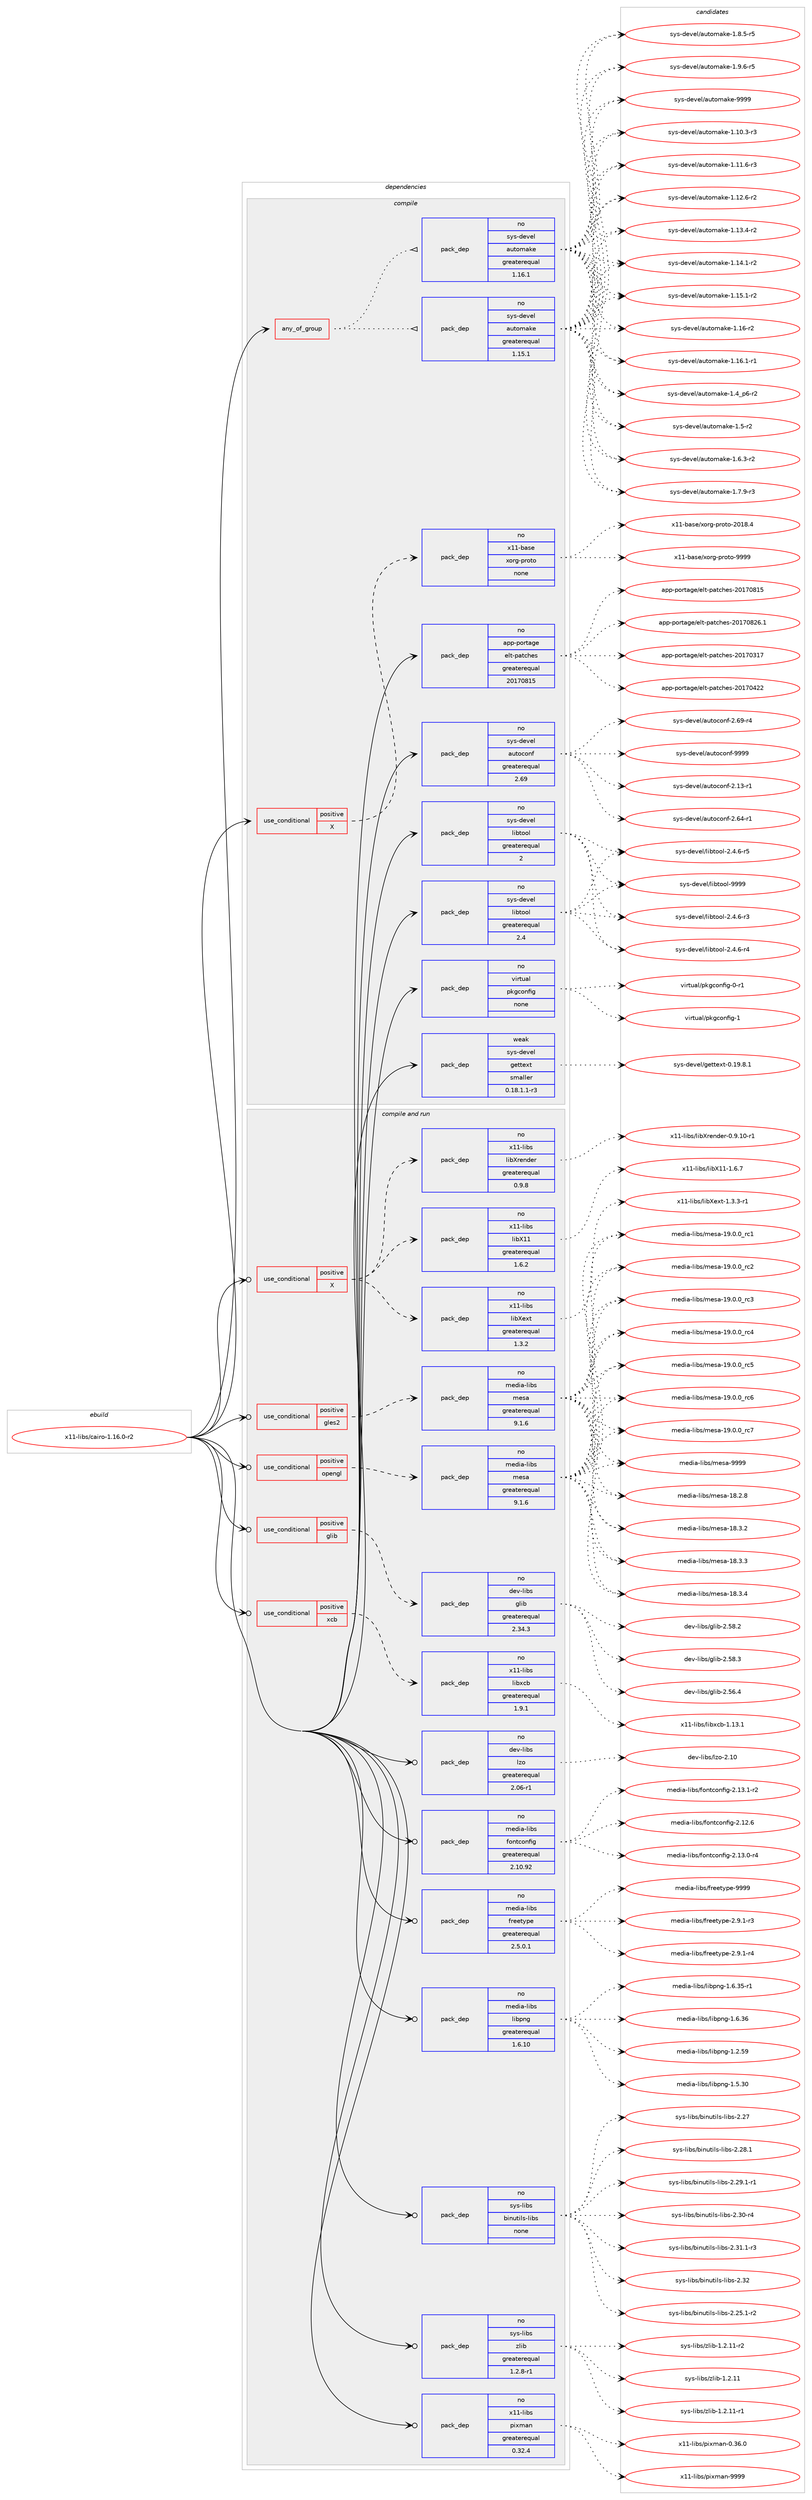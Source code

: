 digraph prolog {

# *************
# Graph options
# *************

newrank=true;
concentrate=true;
compound=true;
graph [rankdir=LR,fontname=Helvetica,fontsize=10,ranksep=1.5];#, ranksep=2.5, nodesep=0.2];
edge  [arrowhead=vee];
node  [fontname=Helvetica,fontsize=10];

# **********
# The ebuild
# **********

subgraph cluster_leftcol {
color=gray;
rank=same;
label=<<i>ebuild</i>>;
id [label="x11-libs/cairo-1.16.0-r2", color=red, width=4, href="../x11-libs/cairo-1.16.0-r2.svg"];
}

# ****************
# The dependencies
# ****************

subgraph cluster_midcol {
color=gray;
label=<<i>dependencies</i>>;
subgraph cluster_compile {
fillcolor="#eeeeee";
style=filled;
label=<<i>compile</i>>;
subgraph any28489 {
dependency1758041 [label=<<TABLE BORDER="0" CELLBORDER="1" CELLSPACING="0" CELLPADDING="4"><TR><TD CELLPADDING="10">any_of_group</TD></TR></TABLE>>, shape=none, color=red];subgraph pack1262727 {
dependency1758042 [label=<<TABLE BORDER="0" CELLBORDER="1" CELLSPACING="0" CELLPADDING="4" WIDTH="220"><TR><TD ROWSPAN="6" CELLPADDING="30">pack_dep</TD></TR><TR><TD WIDTH="110">no</TD></TR><TR><TD>sys-devel</TD></TR><TR><TD>automake</TD></TR><TR><TD>greaterequal</TD></TR><TR><TD>1.16.1</TD></TR></TABLE>>, shape=none, color=blue];
}
dependency1758041:e -> dependency1758042:w [weight=20,style="dotted",arrowhead="oinv"];
subgraph pack1262728 {
dependency1758043 [label=<<TABLE BORDER="0" CELLBORDER="1" CELLSPACING="0" CELLPADDING="4" WIDTH="220"><TR><TD ROWSPAN="6" CELLPADDING="30">pack_dep</TD></TR><TR><TD WIDTH="110">no</TD></TR><TR><TD>sys-devel</TD></TR><TR><TD>automake</TD></TR><TR><TD>greaterequal</TD></TR><TR><TD>1.15.1</TD></TR></TABLE>>, shape=none, color=blue];
}
dependency1758041:e -> dependency1758043:w [weight=20,style="dotted",arrowhead="oinv"];
}
id:e -> dependency1758041:w [weight=20,style="solid",arrowhead="vee"];
subgraph cond465822 {
dependency1758044 [label=<<TABLE BORDER="0" CELLBORDER="1" CELLSPACING="0" CELLPADDING="4"><TR><TD ROWSPAN="3" CELLPADDING="10">use_conditional</TD></TR><TR><TD>positive</TD></TR><TR><TD>X</TD></TR></TABLE>>, shape=none, color=red];
subgraph pack1262729 {
dependency1758045 [label=<<TABLE BORDER="0" CELLBORDER="1" CELLSPACING="0" CELLPADDING="4" WIDTH="220"><TR><TD ROWSPAN="6" CELLPADDING="30">pack_dep</TD></TR><TR><TD WIDTH="110">no</TD></TR><TR><TD>x11-base</TD></TR><TR><TD>xorg-proto</TD></TR><TR><TD>none</TD></TR><TR><TD></TD></TR></TABLE>>, shape=none, color=blue];
}
dependency1758044:e -> dependency1758045:w [weight=20,style="dashed",arrowhead="vee"];
}
id:e -> dependency1758044:w [weight=20,style="solid",arrowhead="vee"];
subgraph pack1262730 {
dependency1758046 [label=<<TABLE BORDER="0" CELLBORDER="1" CELLSPACING="0" CELLPADDING="4" WIDTH="220"><TR><TD ROWSPAN="6" CELLPADDING="30">pack_dep</TD></TR><TR><TD WIDTH="110">no</TD></TR><TR><TD>app-portage</TD></TR><TR><TD>elt-patches</TD></TR><TR><TD>greaterequal</TD></TR><TR><TD>20170815</TD></TR></TABLE>>, shape=none, color=blue];
}
id:e -> dependency1758046:w [weight=20,style="solid",arrowhead="vee"];
subgraph pack1262731 {
dependency1758047 [label=<<TABLE BORDER="0" CELLBORDER="1" CELLSPACING="0" CELLPADDING="4" WIDTH="220"><TR><TD ROWSPAN="6" CELLPADDING="30">pack_dep</TD></TR><TR><TD WIDTH="110">no</TD></TR><TR><TD>sys-devel</TD></TR><TR><TD>autoconf</TD></TR><TR><TD>greaterequal</TD></TR><TR><TD>2.69</TD></TR></TABLE>>, shape=none, color=blue];
}
id:e -> dependency1758047:w [weight=20,style="solid",arrowhead="vee"];
subgraph pack1262732 {
dependency1758048 [label=<<TABLE BORDER="0" CELLBORDER="1" CELLSPACING="0" CELLPADDING="4" WIDTH="220"><TR><TD ROWSPAN="6" CELLPADDING="30">pack_dep</TD></TR><TR><TD WIDTH="110">no</TD></TR><TR><TD>sys-devel</TD></TR><TR><TD>libtool</TD></TR><TR><TD>greaterequal</TD></TR><TR><TD>2</TD></TR></TABLE>>, shape=none, color=blue];
}
id:e -> dependency1758048:w [weight=20,style="solid",arrowhead="vee"];
subgraph pack1262733 {
dependency1758049 [label=<<TABLE BORDER="0" CELLBORDER="1" CELLSPACING="0" CELLPADDING="4" WIDTH="220"><TR><TD ROWSPAN="6" CELLPADDING="30">pack_dep</TD></TR><TR><TD WIDTH="110">no</TD></TR><TR><TD>sys-devel</TD></TR><TR><TD>libtool</TD></TR><TR><TD>greaterequal</TD></TR><TR><TD>2.4</TD></TR></TABLE>>, shape=none, color=blue];
}
id:e -> dependency1758049:w [weight=20,style="solid",arrowhead="vee"];
subgraph pack1262734 {
dependency1758050 [label=<<TABLE BORDER="0" CELLBORDER="1" CELLSPACING="0" CELLPADDING="4" WIDTH="220"><TR><TD ROWSPAN="6" CELLPADDING="30">pack_dep</TD></TR><TR><TD WIDTH="110">no</TD></TR><TR><TD>virtual</TD></TR><TR><TD>pkgconfig</TD></TR><TR><TD>none</TD></TR><TR><TD></TD></TR></TABLE>>, shape=none, color=blue];
}
id:e -> dependency1758050:w [weight=20,style="solid",arrowhead="vee"];
subgraph pack1262735 {
dependency1758051 [label=<<TABLE BORDER="0" CELLBORDER="1" CELLSPACING="0" CELLPADDING="4" WIDTH="220"><TR><TD ROWSPAN="6" CELLPADDING="30">pack_dep</TD></TR><TR><TD WIDTH="110">weak</TD></TR><TR><TD>sys-devel</TD></TR><TR><TD>gettext</TD></TR><TR><TD>smaller</TD></TR><TR><TD>0.18.1.1-r3</TD></TR></TABLE>>, shape=none, color=blue];
}
id:e -> dependency1758051:w [weight=20,style="solid",arrowhead="vee"];
}
subgraph cluster_compileandrun {
fillcolor="#eeeeee";
style=filled;
label=<<i>compile and run</i>>;
subgraph cond465823 {
dependency1758052 [label=<<TABLE BORDER="0" CELLBORDER="1" CELLSPACING="0" CELLPADDING="4"><TR><TD ROWSPAN="3" CELLPADDING="10">use_conditional</TD></TR><TR><TD>positive</TD></TR><TR><TD>X</TD></TR></TABLE>>, shape=none, color=red];
subgraph pack1262736 {
dependency1758053 [label=<<TABLE BORDER="0" CELLBORDER="1" CELLSPACING="0" CELLPADDING="4" WIDTH="220"><TR><TD ROWSPAN="6" CELLPADDING="30">pack_dep</TD></TR><TR><TD WIDTH="110">no</TD></TR><TR><TD>x11-libs</TD></TR><TR><TD>libXrender</TD></TR><TR><TD>greaterequal</TD></TR><TR><TD>0.9.8</TD></TR></TABLE>>, shape=none, color=blue];
}
dependency1758052:e -> dependency1758053:w [weight=20,style="dashed",arrowhead="vee"];
subgraph pack1262737 {
dependency1758054 [label=<<TABLE BORDER="0" CELLBORDER="1" CELLSPACING="0" CELLPADDING="4" WIDTH="220"><TR><TD ROWSPAN="6" CELLPADDING="30">pack_dep</TD></TR><TR><TD WIDTH="110">no</TD></TR><TR><TD>x11-libs</TD></TR><TR><TD>libXext</TD></TR><TR><TD>greaterequal</TD></TR><TR><TD>1.3.2</TD></TR></TABLE>>, shape=none, color=blue];
}
dependency1758052:e -> dependency1758054:w [weight=20,style="dashed",arrowhead="vee"];
subgraph pack1262738 {
dependency1758055 [label=<<TABLE BORDER="0" CELLBORDER="1" CELLSPACING="0" CELLPADDING="4" WIDTH="220"><TR><TD ROWSPAN="6" CELLPADDING="30">pack_dep</TD></TR><TR><TD WIDTH="110">no</TD></TR><TR><TD>x11-libs</TD></TR><TR><TD>libX11</TD></TR><TR><TD>greaterequal</TD></TR><TR><TD>1.6.2</TD></TR></TABLE>>, shape=none, color=blue];
}
dependency1758052:e -> dependency1758055:w [weight=20,style="dashed",arrowhead="vee"];
}
id:e -> dependency1758052:w [weight=20,style="solid",arrowhead="odotvee"];
subgraph cond465824 {
dependency1758056 [label=<<TABLE BORDER="0" CELLBORDER="1" CELLSPACING="0" CELLPADDING="4"><TR><TD ROWSPAN="3" CELLPADDING="10">use_conditional</TD></TR><TR><TD>positive</TD></TR><TR><TD>gles2</TD></TR></TABLE>>, shape=none, color=red];
subgraph pack1262739 {
dependency1758057 [label=<<TABLE BORDER="0" CELLBORDER="1" CELLSPACING="0" CELLPADDING="4" WIDTH="220"><TR><TD ROWSPAN="6" CELLPADDING="30">pack_dep</TD></TR><TR><TD WIDTH="110">no</TD></TR><TR><TD>media-libs</TD></TR><TR><TD>mesa</TD></TR><TR><TD>greaterequal</TD></TR><TR><TD>9.1.6</TD></TR></TABLE>>, shape=none, color=blue];
}
dependency1758056:e -> dependency1758057:w [weight=20,style="dashed",arrowhead="vee"];
}
id:e -> dependency1758056:w [weight=20,style="solid",arrowhead="odotvee"];
subgraph cond465825 {
dependency1758058 [label=<<TABLE BORDER="0" CELLBORDER="1" CELLSPACING="0" CELLPADDING="4"><TR><TD ROWSPAN="3" CELLPADDING="10">use_conditional</TD></TR><TR><TD>positive</TD></TR><TR><TD>glib</TD></TR></TABLE>>, shape=none, color=red];
subgraph pack1262740 {
dependency1758059 [label=<<TABLE BORDER="0" CELLBORDER="1" CELLSPACING="0" CELLPADDING="4" WIDTH="220"><TR><TD ROWSPAN="6" CELLPADDING="30">pack_dep</TD></TR><TR><TD WIDTH="110">no</TD></TR><TR><TD>dev-libs</TD></TR><TR><TD>glib</TD></TR><TR><TD>greaterequal</TD></TR><TR><TD>2.34.3</TD></TR></TABLE>>, shape=none, color=blue];
}
dependency1758058:e -> dependency1758059:w [weight=20,style="dashed",arrowhead="vee"];
}
id:e -> dependency1758058:w [weight=20,style="solid",arrowhead="odotvee"];
subgraph cond465826 {
dependency1758060 [label=<<TABLE BORDER="0" CELLBORDER="1" CELLSPACING="0" CELLPADDING="4"><TR><TD ROWSPAN="3" CELLPADDING="10">use_conditional</TD></TR><TR><TD>positive</TD></TR><TR><TD>opengl</TD></TR></TABLE>>, shape=none, color=red];
subgraph pack1262741 {
dependency1758061 [label=<<TABLE BORDER="0" CELLBORDER="1" CELLSPACING="0" CELLPADDING="4" WIDTH="220"><TR><TD ROWSPAN="6" CELLPADDING="30">pack_dep</TD></TR><TR><TD WIDTH="110">no</TD></TR><TR><TD>media-libs</TD></TR><TR><TD>mesa</TD></TR><TR><TD>greaterequal</TD></TR><TR><TD>9.1.6</TD></TR></TABLE>>, shape=none, color=blue];
}
dependency1758060:e -> dependency1758061:w [weight=20,style="dashed",arrowhead="vee"];
}
id:e -> dependency1758060:w [weight=20,style="solid",arrowhead="odotvee"];
subgraph cond465827 {
dependency1758062 [label=<<TABLE BORDER="0" CELLBORDER="1" CELLSPACING="0" CELLPADDING="4"><TR><TD ROWSPAN="3" CELLPADDING="10">use_conditional</TD></TR><TR><TD>positive</TD></TR><TR><TD>xcb</TD></TR></TABLE>>, shape=none, color=red];
subgraph pack1262742 {
dependency1758063 [label=<<TABLE BORDER="0" CELLBORDER="1" CELLSPACING="0" CELLPADDING="4" WIDTH="220"><TR><TD ROWSPAN="6" CELLPADDING="30">pack_dep</TD></TR><TR><TD WIDTH="110">no</TD></TR><TR><TD>x11-libs</TD></TR><TR><TD>libxcb</TD></TR><TR><TD>greaterequal</TD></TR><TR><TD>1.9.1</TD></TR></TABLE>>, shape=none, color=blue];
}
dependency1758062:e -> dependency1758063:w [weight=20,style="dashed",arrowhead="vee"];
}
id:e -> dependency1758062:w [weight=20,style="solid",arrowhead="odotvee"];
subgraph pack1262743 {
dependency1758064 [label=<<TABLE BORDER="0" CELLBORDER="1" CELLSPACING="0" CELLPADDING="4" WIDTH="220"><TR><TD ROWSPAN="6" CELLPADDING="30">pack_dep</TD></TR><TR><TD WIDTH="110">no</TD></TR><TR><TD>dev-libs</TD></TR><TR><TD>lzo</TD></TR><TR><TD>greaterequal</TD></TR><TR><TD>2.06-r1</TD></TR></TABLE>>, shape=none, color=blue];
}
id:e -> dependency1758064:w [weight=20,style="solid",arrowhead="odotvee"];
subgraph pack1262744 {
dependency1758065 [label=<<TABLE BORDER="0" CELLBORDER="1" CELLSPACING="0" CELLPADDING="4" WIDTH="220"><TR><TD ROWSPAN="6" CELLPADDING="30">pack_dep</TD></TR><TR><TD WIDTH="110">no</TD></TR><TR><TD>media-libs</TD></TR><TR><TD>fontconfig</TD></TR><TR><TD>greaterequal</TD></TR><TR><TD>2.10.92</TD></TR></TABLE>>, shape=none, color=blue];
}
id:e -> dependency1758065:w [weight=20,style="solid",arrowhead="odotvee"];
subgraph pack1262745 {
dependency1758066 [label=<<TABLE BORDER="0" CELLBORDER="1" CELLSPACING="0" CELLPADDING="4" WIDTH="220"><TR><TD ROWSPAN="6" CELLPADDING="30">pack_dep</TD></TR><TR><TD WIDTH="110">no</TD></TR><TR><TD>media-libs</TD></TR><TR><TD>freetype</TD></TR><TR><TD>greaterequal</TD></TR><TR><TD>2.5.0.1</TD></TR></TABLE>>, shape=none, color=blue];
}
id:e -> dependency1758066:w [weight=20,style="solid",arrowhead="odotvee"];
subgraph pack1262746 {
dependency1758067 [label=<<TABLE BORDER="0" CELLBORDER="1" CELLSPACING="0" CELLPADDING="4" WIDTH="220"><TR><TD ROWSPAN="6" CELLPADDING="30">pack_dep</TD></TR><TR><TD WIDTH="110">no</TD></TR><TR><TD>media-libs</TD></TR><TR><TD>libpng</TD></TR><TR><TD>greaterequal</TD></TR><TR><TD>1.6.10</TD></TR></TABLE>>, shape=none, color=blue];
}
id:e -> dependency1758067:w [weight=20,style="solid",arrowhead="odotvee"];
subgraph pack1262747 {
dependency1758068 [label=<<TABLE BORDER="0" CELLBORDER="1" CELLSPACING="0" CELLPADDING="4" WIDTH="220"><TR><TD ROWSPAN="6" CELLPADDING="30">pack_dep</TD></TR><TR><TD WIDTH="110">no</TD></TR><TR><TD>sys-libs</TD></TR><TR><TD>binutils-libs</TD></TR><TR><TD>none</TD></TR><TR><TD></TD></TR></TABLE>>, shape=none, color=blue];
}
id:e -> dependency1758068:w [weight=20,style="solid",arrowhead="odotvee"];
subgraph pack1262748 {
dependency1758069 [label=<<TABLE BORDER="0" CELLBORDER="1" CELLSPACING="0" CELLPADDING="4" WIDTH="220"><TR><TD ROWSPAN="6" CELLPADDING="30">pack_dep</TD></TR><TR><TD WIDTH="110">no</TD></TR><TR><TD>sys-libs</TD></TR><TR><TD>zlib</TD></TR><TR><TD>greaterequal</TD></TR><TR><TD>1.2.8-r1</TD></TR></TABLE>>, shape=none, color=blue];
}
id:e -> dependency1758069:w [weight=20,style="solid",arrowhead="odotvee"];
subgraph pack1262749 {
dependency1758070 [label=<<TABLE BORDER="0" CELLBORDER="1" CELLSPACING="0" CELLPADDING="4" WIDTH="220"><TR><TD ROWSPAN="6" CELLPADDING="30">pack_dep</TD></TR><TR><TD WIDTH="110">no</TD></TR><TR><TD>x11-libs</TD></TR><TR><TD>pixman</TD></TR><TR><TD>greaterequal</TD></TR><TR><TD>0.32.4</TD></TR></TABLE>>, shape=none, color=blue];
}
id:e -> dependency1758070:w [weight=20,style="solid",arrowhead="odotvee"];
}
subgraph cluster_run {
fillcolor="#eeeeee";
style=filled;
label=<<i>run</i>>;
}
}

# **************
# The candidates
# **************

subgraph cluster_choices {
rank=same;
color=gray;
label=<<i>candidates</i>>;

subgraph choice1262727 {
color=black;
nodesep=1;
choice11512111545100101118101108479711711611110997107101454946494846514511451 [label="sys-devel/automake-1.10.3-r3", color=red, width=4,href="../sys-devel/automake-1.10.3-r3.svg"];
choice11512111545100101118101108479711711611110997107101454946494946544511451 [label="sys-devel/automake-1.11.6-r3", color=red, width=4,href="../sys-devel/automake-1.11.6-r3.svg"];
choice11512111545100101118101108479711711611110997107101454946495046544511450 [label="sys-devel/automake-1.12.6-r2", color=red, width=4,href="../sys-devel/automake-1.12.6-r2.svg"];
choice11512111545100101118101108479711711611110997107101454946495146524511450 [label="sys-devel/automake-1.13.4-r2", color=red, width=4,href="../sys-devel/automake-1.13.4-r2.svg"];
choice11512111545100101118101108479711711611110997107101454946495246494511450 [label="sys-devel/automake-1.14.1-r2", color=red, width=4,href="../sys-devel/automake-1.14.1-r2.svg"];
choice11512111545100101118101108479711711611110997107101454946495346494511450 [label="sys-devel/automake-1.15.1-r2", color=red, width=4,href="../sys-devel/automake-1.15.1-r2.svg"];
choice1151211154510010111810110847971171161111099710710145494649544511450 [label="sys-devel/automake-1.16-r2", color=red, width=4,href="../sys-devel/automake-1.16-r2.svg"];
choice11512111545100101118101108479711711611110997107101454946495446494511449 [label="sys-devel/automake-1.16.1-r1", color=red, width=4,href="../sys-devel/automake-1.16.1-r1.svg"];
choice115121115451001011181011084797117116111109971071014549465295112544511450 [label="sys-devel/automake-1.4_p6-r2", color=red, width=4,href="../sys-devel/automake-1.4_p6-r2.svg"];
choice11512111545100101118101108479711711611110997107101454946534511450 [label="sys-devel/automake-1.5-r2", color=red, width=4,href="../sys-devel/automake-1.5-r2.svg"];
choice115121115451001011181011084797117116111109971071014549465446514511450 [label="sys-devel/automake-1.6.3-r2", color=red, width=4,href="../sys-devel/automake-1.6.3-r2.svg"];
choice115121115451001011181011084797117116111109971071014549465546574511451 [label="sys-devel/automake-1.7.9-r3", color=red, width=4,href="../sys-devel/automake-1.7.9-r3.svg"];
choice115121115451001011181011084797117116111109971071014549465646534511453 [label="sys-devel/automake-1.8.5-r5", color=red, width=4,href="../sys-devel/automake-1.8.5-r5.svg"];
choice115121115451001011181011084797117116111109971071014549465746544511453 [label="sys-devel/automake-1.9.6-r5", color=red, width=4,href="../sys-devel/automake-1.9.6-r5.svg"];
choice115121115451001011181011084797117116111109971071014557575757 [label="sys-devel/automake-9999", color=red, width=4,href="../sys-devel/automake-9999.svg"];
dependency1758042:e -> choice11512111545100101118101108479711711611110997107101454946494846514511451:w [style=dotted,weight="100"];
dependency1758042:e -> choice11512111545100101118101108479711711611110997107101454946494946544511451:w [style=dotted,weight="100"];
dependency1758042:e -> choice11512111545100101118101108479711711611110997107101454946495046544511450:w [style=dotted,weight="100"];
dependency1758042:e -> choice11512111545100101118101108479711711611110997107101454946495146524511450:w [style=dotted,weight="100"];
dependency1758042:e -> choice11512111545100101118101108479711711611110997107101454946495246494511450:w [style=dotted,weight="100"];
dependency1758042:e -> choice11512111545100101118101108479711711611110997107101454946495346494511450:w [style=dotted,weight="100"];
dependency1758042:e -> choice1151211154510010111810110847971171161111099710710145494649544511450:w [style=dotted,weight="100"];
dependency1758042:e -> choice11512111545100101118101108479711711611110997107101454946495446494511449:w [style=dotted,weight="100"];
dependency1758042:e -> choice115121115451001011181011084797117116111109971071014549465295112544511450:w [style=dotted,weight="100"];
dependency1758042:e -> choice11512111545100101118101108479711711611110997107101454946534511450:w [style=dotted,weight="100"];
dependency1758042:e -> choice115121115451001011181011084797117116111109971071014549465446514511450:w [style=dotted,weight="100"];
dependency1758042:e -> choice115121115451001011181011084797117116111109971071014549465546574511451:w [style=dotted,weight="100"];
dependency1758042:e -> choice115121115451001011181011084797117116111109971071014549465646534511453:w [style=dotted,weight="100"];
dependency1758042:e -> choice115121115451001011181011084797117116111109971071014549465746544511453:w [style=dotted,weight="100"];
dependency1758042:e -> choice115121115451001011181011084797117116111109971071014557575757:w [style=dotted,weight="100"];
}
subgraph choice1262728 {
color=black;
nodesep=1;
choice11512111545100101118101108479711711611110997107101454946494846514511451 [label="sys-devel/automake-1.10.3-r3", color=red, width=4,href="../sys-devel/automake-1.10.3-r3.svg"];
choice11512111545100101118101108479711711611110997107101454946494946544511451 [label="sys-devel/automake-1.11.6-r3", color=red, width=4,href="../sys-devel/automake-1.11.6-r3.svg"];
choice11512111545100101118101108479711711611110997107101454946495046544511450 [label="sys-devel/automake-1.12.6-r2", color=red, width=4,href="../sys-devel/automake-1.12.6-r2.svg"];
choice11512111545100101118101108479711711611110997107101454946495146524511450 [label="sys-devel/automake-1.13.4-r2", color=red, width=4,href="../sys-devel/automake-1.13.4-r2.svg"];
choice11512111545100101118101108479711711611110997107101454946495246494511450 [label="sys-devel/automake-1.14.1-r2", color=red, width=4,href="../sys-devel/automake-1.14.1-r2.svg"];
choice11512111545100101118101108479711711611110997107101454946495346494511450 [label="sys-devel/automake-1.15.1-r2", color=red, width=4,href="../sys-devel/automake-1.15.1-r2.svg"];
choice1151211154510010111810110847971171161111099710710145494649544511450 [label="sys-devel/automake-1.16-r2", color=red, width=4,href="../sys-devel/automake-1.16-r2.svg"];
choice11512111545100101118101108479711711611110997107101454946495446494511449 [label="sys-devel/automake-1.16.1-r1", color=red, width=4,href="../sys-devel/automake-1.16.1-r1.svg"];
choice115121115451001011181011084797117116111109971071014549465295112544511450 [label="sys-devel/automake-1.4_p6-r2", color=red, width=4,href="../sys-devel/automake-1.4_p6-r2.svg"];
choice11512111545100101118101108479711711611110997107101454946534511450 [label="sys-devel/automake-1.5-r2", color=red, width=4,href="../sys-devel/automake-1.5-r2.svg"];
choice115121115451001011181011084797117116111109971071014549465446514511450 [label="sys-devel/automake-1.6.3-r2", color=red, width=4,href="../sys-devel/automake-1.6.3-r2.svg"];
choice115121115451001011181011084797117116111109971071014549465546574511451 [label="sys-devel/automake-1.7.9-r3", color=red, width=4,href="../sys-devel/automake-1.7.9-r3.svg"];
choice115121115451001011181011084797117116111109971071014549465646534511453 [label="sys-devel/automake-1.8.5-r5", color=red, width=4,href="../sys-devel/automake-1.8.5-r5.svg"];
choice115121115451001011181011084797117116111109971071014549465746544511453 [label="sys-devel/automake-1.9.6-r5", color=red, width=4,href="../sys-devel/automake-1.9.6-r5.svg"];
choice115121115451001011181011084797117116111109971071014557575757 [label="sys-devel/automake-9999", color=red, width=4,href="../sys-devel/automake-9999.svg"];
dependency1758043:e -> choice11512111545100101118101108479711711611110997107101454946494846514511451:w [style=dotted,weight="100"];
dependency1758043:e -> choice11512111545100101118101108479711711611110997107101454946494946544511451:w [style=dotted,weight="100"];
dependency1758043:e -> choice11512111545100101118101108479711711611110997107101454946495046544511450:w [style=dotted,weight="100"];
dependency1758043:e -> choice11512111545100101118101108479711711611110997107101454946495146524511450:w [style=dotted,weight="100"];
dependency1758043:e -> choice11512111545100101118101108479711711611110997107101454946495246494511450:w [style=dotted,weight="100"];
dependency1758043:e -> choice11512111545100101118101108479711711611110997107101454946495346494511450:w [style=dotted,weight="100"];
dependency1758043:e -> choice1151211154510010111810110847971171161111099710710145494649544511450:w [style=dotted,weight="100"];
dependency1758043:e -> choice11512111545100101118101108479711711611110997107101454946495446494511449:w [style=dotted,weight="100"];
dependency1758043:e -> choice115121115451001011181011084797117116111109971071014549465295112544511450:w [style=dotted,weight="100"];
dependency1758043:e -> choice11512111545100101118101108479711711611110997107101454946534511450:w [style=dotted,weight="100"];
dependency1758043:e -> choice115121115451001011181011084797117116111109971071014549465446514511450:w [style=dotted,weight="100"];
dependency1758043:e -> choice115121115451001011181011084797117116111109971071014549465546574511451:w [style=dotted,weight="100"];
dependency1758043:e -> choice115121115451001011181011084797117116111109971071014549465646534511453:w [style=dotted,weight="100"];
dependency1758043:e -> choice115121115451001011181011084797117116111109971071014549465746544511453:w [style=dotted,weight="100"];
dependency1758043:e -> choice115121115451001011181011084797117116111109971071014557575757:w [style=dotted,weight="100"];
}
subgraph choice1262729 {
color=black;
nodesep=1;
choice1204949459897115101471201111141034511211411111611145504849564652 [label="x11-base/xorg-proto-2018.4", color=red, width=4,href="../x11-base/xorg-proto-2018.4.svg"];
choice120494945989711510147120111114103451121141111161114557575757 [label="x11-base/xorg-proto-9999", color=red, width=4,href="../x11-base/xorg-proto-9999.svg"];
dependency1758045:e -> choice1204949459897115101471201111141034511211411111611145504849564652:w [style=dotted,weight="100"];
dependency1758045:e -> choice120494945989711510147120111114103451121141111161114557575757:w [style=dotted,weight="100"];
}
subgraph choice1262730 {
color=black;
nodesep=1;
choice97112112451121111141169710310147101108116451129711699104101115455048495548514955 [label="app-portage/elt-patches-20170317", color=red, width=4,href="../app-portage/elt-patches-20170317.svg"];
choice97112112451121111141169710310147101108116451129711699104101115455048495548525050 [label="app-portage/elt-patches-20170422", color=red, width=4,href="../app-portage/elt-patches-20170422.svg"];
choice97112112451121111141169710310147101108116451129711699104101115455048495548564953 [label="app-portage/elt-patches-20170815", color=red, width=4,href="../app-portage/elt-patches-20170815.svg"];
choice971121124511211111411697103101471011081164511297116991041011154550484955485650544649 [label="app-portage/elt-patches-20170826.1", color=red, width=4,href="../app-portage/elt-patches-20170826.1.svg"];
dependency1758046:e -> choice97112112451121111141169710310147101108116451129711699104101115455048495548514955:w [style=dotted,weight="100"];
dependency1758046:e -> choice97112112451121111141169710310147101108116451129711699104101115455048495548525050:w [style=dotted,weight="100"];
dependency1758046:e -> choice97112112451121111141169710310147101108116451129711699104101115455048495548564953:w [style=dotted,weight="100"];
dependency1758046:e -> choice971121124511211111411697103101471011081164511297116991041011154550484955485650544649:w [style=dotted,weight="100"];
}
subgraph choice1262731 {
color=black;
nodesep=1;
choice1151211154510010111810110847971171161119911111010245504649514511449 [label="sys-devel/autoconf-2.13-r1", color=red, width=4,href="../sys-devel/autoconf-2.13-r1.svg"];
choice1151211154510010111810110847971171161119911111010245504654524511449 [label="sys-devel/autoconf-2.64-r1", color=red, width=4,href="../sys-devel/autoconf-2.64-r1.svg"];
choice1151211154510010111810110847971171161119911111010245504654574511452 [label="sys-devel/autoconf-2.69-r4", color=red, width=4,href="../sys-devel/autoconf-2.69-r4.svg"];
choice115121115451001011181011084797117116111991111101024557575757 [label="sys-devel/autoconf-9999", color=red, width=4,href="../sys-devel/autoconf-9999.svg"];
dependency1758047:e -> choice1151211154510010111810110847971171161119911111010245504649514511449:w [style=dotted,weight="100"];
dependency1758047:e -> choice1151211154510010111810110847971171161119911111010245504654524511449:w [style=dotted,weight="100"];
dependency1758047:e -> choice1151211154510010111810110847971171161119911111010245504654574511452:w [style=dotted,weight="100"];
dependency1758047:e -> choice115121115451001011181011084797117116111991111101024557575757:w [style=dotted,weight="100"];
}
subgraph choice1262732 {
color=black;
nodesep=1;
choice1151211154510010111810110847108105981161111111084550465246544511451 [label="sys-devel/libtool-2.4.6-r3", color=red, width=4,href="../sys-devel/libtool-2.4.6-r3.svg"];
choice1151211154510010111810110847108105981161111111084550465246544511452 [label="sys-devel/libtool-2.4.6-r4", color=red, width=4,href="../sys-devel/libtool-2.4.6-r4.svg"];
choice1151211154510010111810110847108105981161111111084550465246544511453 [label="sys-devel/libtool-2.4.6-r5", color=red, width=4,href="../sys-devel/libtool-2.4.6-r5.svg"];
choice1151211154510010111810110847108105981161111111084557575757 [label="sys-devel/libtool-9999", color=red, width=4,href="../sys-devel/libtool-9999.svg"];
dependency1758048:e -> choice1151211154510010111810110847108105981161111111084550465246544511451:w [style=dotted,weight="100"];
dependency1758048:e -> choice1151211154510010111810110847108105981161111111084550465246544511452:w [style=dotted,weight="100"];
dependency1758048:e -> choice1151211154510010111810110847108105981161111111084550465246544511453:w [style=dotted,weight="100"];
dependency1758048:e -> choice1151211154510010111810110847108105981161111111084557575757:w [style=dotted,weight="100"];
}
subgraph choice1262733 {
color=black;
nodesep=1;
choice1151211154510010111810110847108105981161111111084550465246544511451 [label="sys-devel/libtool-2.4.6-r3", color=red, width=4,href="../sys-devel/libtool-2.4.6-r3.svg"];
choice1151211154510010111810110847108105981161111111084550465246544511452 [label="sys-devel/libtool-2.4.6-r4", color=red, width=4,href="../sys-devel/libtool-2.4.6-r4.svg"];
choice1151211154510010111810110847108105981161111111084550465246544511453 [label="sys-devel/libtool-2.4.6-r5", color=red, width=4,href="../sys-devel/libtool-2.4.6-r5.svg"];
choice1151211154510010111810110847108105981161111111084557575757 [label="sys-devel/libtool-9999", color=red, width=4,href="../sys-devel/libtool-9999.svg"];
dependency1758049:e -> choice1151211154510010111810110847108105981161111111084550465246544511451:w [style=dotted,weight="100"];
dependency1758049:e -> choice1151211154510010111810110847108105981161111111084550465246544511452:w [style=dotted,weight="100"];
dependency1758049:e -> choice1151211154510010111810110847108105981161111111084550465246544511453:w [style=dotted,weight="100"];
dependency1758049:e -> choice1151211154510010111810110847108105981161111111084557575757:w [style=dotted,weight="100"];
}
subgraph choice1262734 {
color=black;
nodesep=1;
choice11810511411611797108471121071039911111010210510345484511449 [label="virtual/pkgconfig-0-r1", color=red, width=4,href="../virtual/pkgconfig-0-r1.svg"];
choice1181051141161179710847112107103991111101021051034549 [label="virtual/pkgconfig-1", color=red, width=4,href="../virtual/pkgconfig-1.svg"];
dependency1758050:e -> choice11810511411611797108471121071039911111010210510345484511449:w [style=dotted,weight="100"];
dependency1758050:e -> choice1181051141161179710847112107103991111101021051034549:w [style=dotted,weight="100"];
}
subgraph choice1262735 {
color=black;
nodesep=1;
choice1151211154510010111810110847103101116116101120116454846495746564649 [label="sys-devel/gettext-0.19.8.1", color=red, width=4,href="../sys-devel/gettext-0.19.8.1.svg"];
dependency1758051:e -> choice1151211154510010111810110847103101116116101120116454846495746564649:w [style=dotted,weight="100"];
}
subgraph choice1262736 {
color=black;
nodesep=1;
choice12049494510810598115471081059888114101110100101114454846574649484511449 [label="x11-libs/libXrender-0.9.10-r1", color=red, width=4,href="../x11-libs/libXrender-0.9.10-r1.svg"];
dependency1758053:e -> choice12049494510810598115471081059888114101110100101114454846574649484511449:w [style=dotted,weight="100"];
}
subgraph choice1262737 {
color=black;
nodesep=1;
choice120494945108105981154710810598881011201164549465146514511449 [label="x11-libs/libXext-1.3.3-r1", color=red, width=4,href="../x11-libs/libXext-1.3.3-r1.svg"];
dependency1758054:e -> choice120494945108105981154710810598881011201164549465146514511449:w [style=dotted,weight="100"];
}
subgraph choice1262738 {
color=black;
nodesep=1;
choice120494945108105981154710810598884949454946544655 [label="x11-libs/libX11-1.6.7", color=red, width=4,href="../x11-libs/libX11-1.6.7.svg"];
dependency1758055:e -> choice120494945108105981154710810598884949454946544655:w [style=dotted,weight="100"];
}
subgraph choice1262739 {
color=black;
nodesep=1;
choice109101100105974510810598115471091011159745495646504656 [label="media-libs/mesa-18.2.8", color=red, width=4,href="../media-libs/mesa-18.2.8.svg"];
choice109101100105974510810598115471091011159745495646514650 [label="media-libs/mesa-18.3.2", color=red, width=4,href="../media-libs/mesa-18.3.2.svg"];
choice109101100105974510810598115471091011159745495646514651 [label="media-libs/mesa-18.3.3", color=red, width=4,href="../media-libs/mesa-18.3.3.svg"];
choice109101100105974510810598115471091011159745495646514652 [label="media-libs/mesa-18.3.4", color=red, width=4,href="../media-libs/mesa-18.3.4.svg"];
choice109101100105974510810598115471091011159745495746484648951149949 [label="media-libs/mesa-19.0.0_rc1", color=red, width=4,href="../media-libs/mesa-19.0.0_rc1.svg"];
choice109101100105974510810598115471091011159745495746484648951149950 [label="media-libs/mesa-19.0.0_rc2", color=red, width=4,href="../media-libs/mesa-19.0.0_rc2.svg"];
choice109101100105974510810598115471091011159745495746484648951149951 [label="media-libs/mesa-19.0.0_rc3", color=red, width=4,href="../media-libs/mesa-19.0.0_rc3.svg"];
choice109101100105974510810598115471091011159745495746484648951149952 [label="media-libs/mesa-19.0.0_rc4", color=red, width=4,href="../media-libs/mesa-19.0.0_rc4.svg"];
choice109101100105974510810598115471091011159745495746484648951149953 [label="media-libs/mesa-19.0.0_rc5", color=red, width=4,href="../media-libs/mesa-19.0.0_rc5.svg"];
choice109101100105974510810598115471091011159745495746484648951149954 [label="media-libs/mesa-19.0.0_rc6", color=red, width=4,href="../media-libs/mesa-19.0.0_rc6.svg"];
choice109101100105974510810598115471091011159745495746484648951149955 [label="media-libs/mesa-19.0.0_rc7", color=red, width=4,href="../media-libs/mesa-19.0.0_rc7.svg"];
choice10910110010597451081059811547109101115974557575757 [label="media-libs/mesa-9999", color=red, width=4,href="../media-libs/mesa-9999.svg"];
dependency1758057:e -> choice109101100105974510810598115471091011159745495646504656:w [style=dotted,weight="100"];
dependency1758057:e -> choice109101100105974510810598115471091011159745495646514650:w [style=dotted,weight="100"];
dependency1758057:e -> choice109101100105974510810598115471091011159745495646514651:w [style=dotted,weight="100"];
dependency1758057:e -> choice109101100105974510810598115471091011159745495646514652:w [style=dotted,weight="100"];
dependency1758057:e -> choice109101100105974510810598115471091011159745495746484648951149949:w [style=dotted,weight="100"];
dependency1758057:e -> choice109101100105974510810598115471091011159745495746484648951149950:w [style=dotted,weight="100"];
dependency1758057:e -> choice109101100105974510810598115471091011159745495746484648951149951:w [style=dotted,weight="100"];
dependency1758057:e -> choice109101100105974510810598115471091011159745495746484648951149952:w [style=dotted,weight="100"];
dependency1758057:e -> choice109101100105974510810598115471091011159745495746484648951149953:w [style=dotted,weight="100"];
dependency1758057:e -> choice109101100105974510810598115471091011159745495746484648951149954:w [style=dotted,weight="100"];
dependency1758057:e -> choice109101100105974510810598115471091011159745495746484648951149955:w [style=dotted,weight="100"];
dependency1758057:e -> choice10910110010597451081059811547109101115974557575757:w [style=dotted,weight="100"];
}
subgraph choice1262740 {
color=black;
nodesep=1;
choice1001011184510810598115471031081059845504653544652 [label="dev-libs/glib-2.56.4", color=red, width=4,href="../dev-libs/glib-2.56.4.svg"];
choice1001011184510810598115471031081059845504653564650 [label="dev-libs/glib-2.58.2", color=red, width=4,href="../dev-libs/glib-2.58.2.svg"];
choice1001011184510810598115471031081059845504653564651 [label="dev-libs/glib-2.58.3", color=red, width=4,href="../dev-libs/glib-2.58.3.svg"];
dependency1758059:e -> choice1001011184510810598115471031081059845504653544652:w [style=dotted,weight="100"];
dependency1758059:e -> choice1001011184510810598115471031081059845504653564650:w [style=dotted,weight="100"];
dependency1758059:e -> choice1001011184510810598115471031081059845504653564651:w [style=dotted,weight="100"];
}
subgraph choice1262741 {
color=black;
nodesep=1;
choice109101100105974510810598115471091011159745495646504656 [label="media-libs/mesa-18.2.8", color=red, width=4,href="../media-libs/mesa-18.2.8.svg"];
choice109101100105974510810598115471091011159745495646514650 [label="media-libs/mesa-18.3.2", color=red, width=4,href="../media-libs/mesa-18.3.2.svg"];
choice109101100105974510810598115471091011159745495646514651 [label="media-libs/mesa-18.3.3", color=red, width=4,href="../media-libs/mesa-18.3.3.svg"];
choice109101100105974510810598115471091011159745495646514652 [label="media-libs/mesa-18.3.4", color=red, width=4,href="../media-libs/mesa-18.3.4.svg"];
choice109101100105974510810598115471091011159745495746484648951149949 [label="media-libs/mesa-19.0.0_rc1", color=red, width=4,href="../media-libs/mesa-19.0.0_rc1.svg"];
choice109101100105974510810598115471091011159745495746484648951149950 [label="media-libs/mesa-19.0.0_rc2", color=red, width=4,href="../media-libs/mesa-19.0.0_rc2.svg"];
choice109101100105974510810598115471091011159745495746484648951149951 [label="media-libs/mesa-19.0.0_rc3", color=red, width=4,href="../media-libs/mesa-19.0.0_rc3.svg"];
choice109101100105974510810598115471091011159745495746484648951149952 [label="media-libs/mesa-19.0.0_rc4", color=red, width=4,href="../media-libs/mesa-19.0.0_rc4.svg"];
choice109101100105974510810598115471091011159745495746484648951149953 [label="media-libs/mesa-19.0.0_rc5", color=red, width=4,href="../media-libs/mesa-19.0.0_rc5.svg"];
choice109101100105974510810598115471091011159745495746484648951149954 [label="media-libs/mesa-19.0.0_rc6", color=red, width=4,href="../media-libs/mesa-19.0.0_rc6.svg"];
choice109101100105974510810598115471091011159745495746484648951149955 [label="media-libs/mesa-19.0.0_rc7", color=red, width=4,href="../media-libs/mesa-19.0.0_rc7.svg"];
choice10910110010597451081059811547109101115974557575757 [label="media-libs/mesa-9999", color=red, width=4,href="../media-libs/mesa-9999.svg"];
dependency1758061:e -> choice109101100105974510810598115471091011159745495646504656:w [style=dotted,weight="100"];
dependency1758061:e -> choice109101100105974510810598115471091011159745495646514650:w [style=dotted,weight="100"];
dependency1758061:e -> choice109101100105974510810598115471091011159745495646514651:w [style=dotted,weight="100"];
dependency1758061:e -> choice109101100105974510810598115471091011159745495646514652:w [style=dotted,weight="100"];
dependency1758061:e -> choice109101100105974510810598115471091011159745495746484648951149949:w [style=dotted,weight="100"];
dependency1758061:e -> choice109101100105974510810598115471091011159745495746484648951149950:w [style=dotted,weight="100"];
dependency1758061:e -> choice109101100105974510810598115471091011159745495746484648951149951:w [style=dotted,weight="100"];
dependency1758061:e -> choice109101100105974510810598115471091011159745495746484648951149952:w [style=dotted,weight="100"];
dependency1758061:e -> choice109101100105974510810598115471091011159745495746484648951149953:w [style=dotted,weight="100"];
dependency1758061:e -> choice109101100105974510810598115471091011159745495746484648951149954:w [style=dotted,weight="100"];
dependency1758061:e -> choice109101100105974510810598115471091011159745495746484648951149955:w [style=dotted,weight="100"];
dependency1758061:e -> choice10910110010597451081059811547109101115974557575757:w [style=dotted,weight="100"];
}
subgraph choice1262742 {
color=black;
nodesep=1;
choice120494945108105981154710810598120999845494649514649 [label="x11-libs/libxcb-1.13.1", color=red, width=4,href="../x11-libs/libxcb-1.13.1.svg"];
dependency1758063:e -> choice120494945108105981154710810598120999845494649514649:w [style=dotted,weight="100"];
}
subgraph choice1262743 {
color=black;
nodesep=1;
choice1001011184510810598115471081221114550464948 [label="dev-libs/lzo-2.10", color=red, width=4,href="../dev-libs/lzo-2.10.svg"];
dependency1758064:e -> choice1001011184510810598115471081221114550464948:w [style=dotted,weight="100"];
}
subgraph choice1262744 {
color=black;
nodesep=1;
choice109101100105974510810598115471021111101169911111010210510345504649504654 [label="media-libs/fontconfig-2.12.6", color=red, width=4,href="../media-libs/fontconfig-2.12.6.svg"];
choice1091011001059745108105981154710211111011699111110102105103455046495146484511452 [label="media-libs/fontconfig-2.13.0-r4", color=red, width=4,href="../media-libs/fontconfig-2.13.0-r4.svg"];
choice1091011001059745108105981154710211111011699111110102105103455046495146494511450 [label="media-libs/fontconfig-2.13.1-r2", color=red, width=4,href="../media-libs/fontconfig-2.13.1-r2.svg"];
dependency1758065:e -> choice109101100105974510810598115471021111101169911111010210510345504649504654:w [style=dotted,weight="100"];
dependency1758065:e -> choice1091011001059745108105981154710211111011699111110102105103455046495146484511452:w [style=dotted,weight="100"];
dependency1758065:e -> choice1091011001059745108105981154710211111011699111110102105103455046495146494511450:w [style=dotted,weight="100"];
}
subgraph choice1262745 {
color=black;
nodesep=1;
choice109101100105974510810598115471021141011011161211121014550465746494511451 [label="media-libs/freetype-2.9.1-r3", color=red, width=4,href="../media-libs/freetype-2.9.1-r3.svg"];
choice109101100105974510810598115471021141011011161211121014550465746494511452 [label="media-libs/freetype-2.9.1-r4", color=red, width=4,href="../media-libs/freetype-2.9.1-r4.svg"];
choice109101100105974510810598115471021141011011161211121014557575757 [label="media-libs/freetype-9999", color=red, width=4,href="../media-libs/freetype-9999.svg"];
dependency1758066:e -> choice109101100105974510810598115471021141011011161211121014550465746494511451:w [style=dotted,weight="100"];
dependency1758066:e -> choice109101100105974510810598115471021141011011161211121014550465746494511452:w [style=dotted,weight="100"];
dependency1758066:e -> choice109101100105974510810598115471021141011011161211121014557575757:w [style=dotted,weight="100"];
}
subgraph choice1262746 {
color=black;
nodesep=1;
choice109101100105974510810598115471081059811211010345494650465357 [label="media-libs/libpng-1.2.59", color=red, width=4,href="../media-libs/libpng-1.2.59.svg"];
choice109101100105974510810598115471081059811211010345494653465148 [label="media-libs/libpng-1.5.30", color=red, width=4,href="../media-libs/libpng-1.5.30.svg"];
choice1091011001059745108105981154710810598112110103454946544651534511449 [label="media-libs/libpng-1.6.35-r1", color=red, width=4,href="../media-libs/libpng-1.6.35-r1.svg"];
choice109101100105974510810598115471081059811211010345494654465154 [label="media-libs/libpng-1.6.36", color=red, width=4,href="../media-libs/libpng-1.6.36.svg"];
dependency1758067:e -> choice109101100105974510810598115471081059811211010345494650465357:w [style=dotted,weight="100"];
dependency1758067:e -> choice109101100105974510810598115471081059811211010345494653465148:w [style=dotted,weight="100"];
dependency1758067:e -> choice1091011001059745108105981154710810598112110103454946544651534511449:w [style=dotted,weight="100"];
dependency1758067:e -> choice109101100105974510810598115471081059811211010345494654465154:w [style=dotted,weight="100"];
}
subgraph choice1262747 {
color=black;
nodesep=1;
choice115121115451081059811547981051101171161051081154510810598115455046505346494511450 [label="sys-libs/binutils-libs-2.25.1-r2", color=red, width=4,href="../sys-libs/binutils-libs-2.25.1-r2.svg"];
choice1151211154510810598115479810511011711610510811545108105981154550465055 [label="sys-libs/binutils-libs-2.27", color=red, width=4,href="../sys-libs/binutils-libs-2.27.svg"];
choice11512111545108105981154798105110117116105108115451081059811545504650564649 [label="sys-libs/binutils-libs-2.28.1", color=red, width=4,href="../sys-libs/binutils-libs-2.28.1.svg"];
choice115121115451081059811547981051101171161051081154510810598115455046505746494511449 [label="sys-libs/binutils-libs-2.29.1-r1", color=red, width=4,href="../sys-libs/binutils-libs-2.29.1-r1.svg"];
choice11512111545108105981154798105110117116105108115451081059811545504651484511452 [label="sys-libs/binutils-libs-2.30-r4", color=red, width=4,href="../sys-libs/binutils-libs-2.30-r4.svg"];
choice115121115451081059811547981051101171161051081154510810598115455046514946494511451 [label="sys-libs/binutils-libs-2.31.1-r3", color=red, width=4,href="../sys-libs/binutils-libs-2.31.1-r3.svg"];
choice1151211154510810598115479810511011711610510811545108105981154550465150 [label="sys-libs/binutils-libs-2.32", color=red, width=4,href="../sys-libs/binutils-libs-2.32.svg"];
dependency1758068:e -> choice115121115451081059811547981051101171161051081154510810598115455046505346494511450:w [style=dotted,weight="100"];
dependency1758068:e -> choice1151211154510810598115479810511011711610510811545108105981154550465055:w [style=dotted,weight="100"];
dependency1758068:e -> choice11512111545108105981154798105110117116105108115451081059811545504650564649:w [style=dotted,weight="100"];
dependency1758068:e -> choice115121115451081059811547981051101171161051081154510810598115455046505746494511449:w [style=dotted,weight="100"];
dependency1758068:e -> choice11512111545108105981154798105110117116105108115451081059811545504651484511452:w [style=dotted,weight="100"];
dependency1758068:e -> choice115121115451081059811547981051101171161051081154510810598115455046514946494511451:w [style=dotted,weight="100"];
dependency1758068:e -> choice1151211154510810598115479810511011711610510811545108105981154550465150:w [style=dotted,weight="100"];
}
subgraph choice1262748 {
color=black;
nodesep=1;
choice1151211154510810598115471221081059845494650464949 [label="sys-libs/zlib-1.2.11", color=red, width=4,href="../sys-libs/zlib-1.2.11.svg"];
choice11512111545108105981154712210810598454946504649494511449 [label="sys-libs/zlib-1.2.11-r1", color=red, width=4,href="../sys-libs/zlib-1.2.11-r1.svg"];
choice11512111545108105981154712210810598454946504649494511450 [label="sys-libs/zlib-1.2.11-r2", color=red, width=4,href="../sys-libs/zlib-1.2.11-r2.svg"];
dependency1758069:e -> choice1151211154510810598115471221081059845494650464949:w [style=dotted,weight="100"];
dependency1758069:e -> choice11512111545108105981154712210810598454946504649494511449:w [style=dotted,weight="100"];
dependency1758069:e -> choice11512111545108105981154712210810598454946504649494511450:w [style=dotted,weight="100"];
}
subgraph choice1262749 {
color=black;
nodesep=1;
choice12049494510810598115471121051201099711045484651544648 [label="x11-libs/pixman-0.36.0", color=red, width=4,href="../x11-libs/pixman-0.36.0.svg"];
choice1204949451081059811547112105120109971104557575757 [label="x11-libs/pixman-9999", color=red, width=4,href="../x11-libs/pixman-9999.svg"];
dependency1758070:e -> choice12049494510810598115471121051201099711045484651544648:w [style=dotted,weight="100"];
dependency1758070:e -> choice1204949451081059811547112105120109971104557575757:w [style=dotted,weight="100"];
}
}

}
